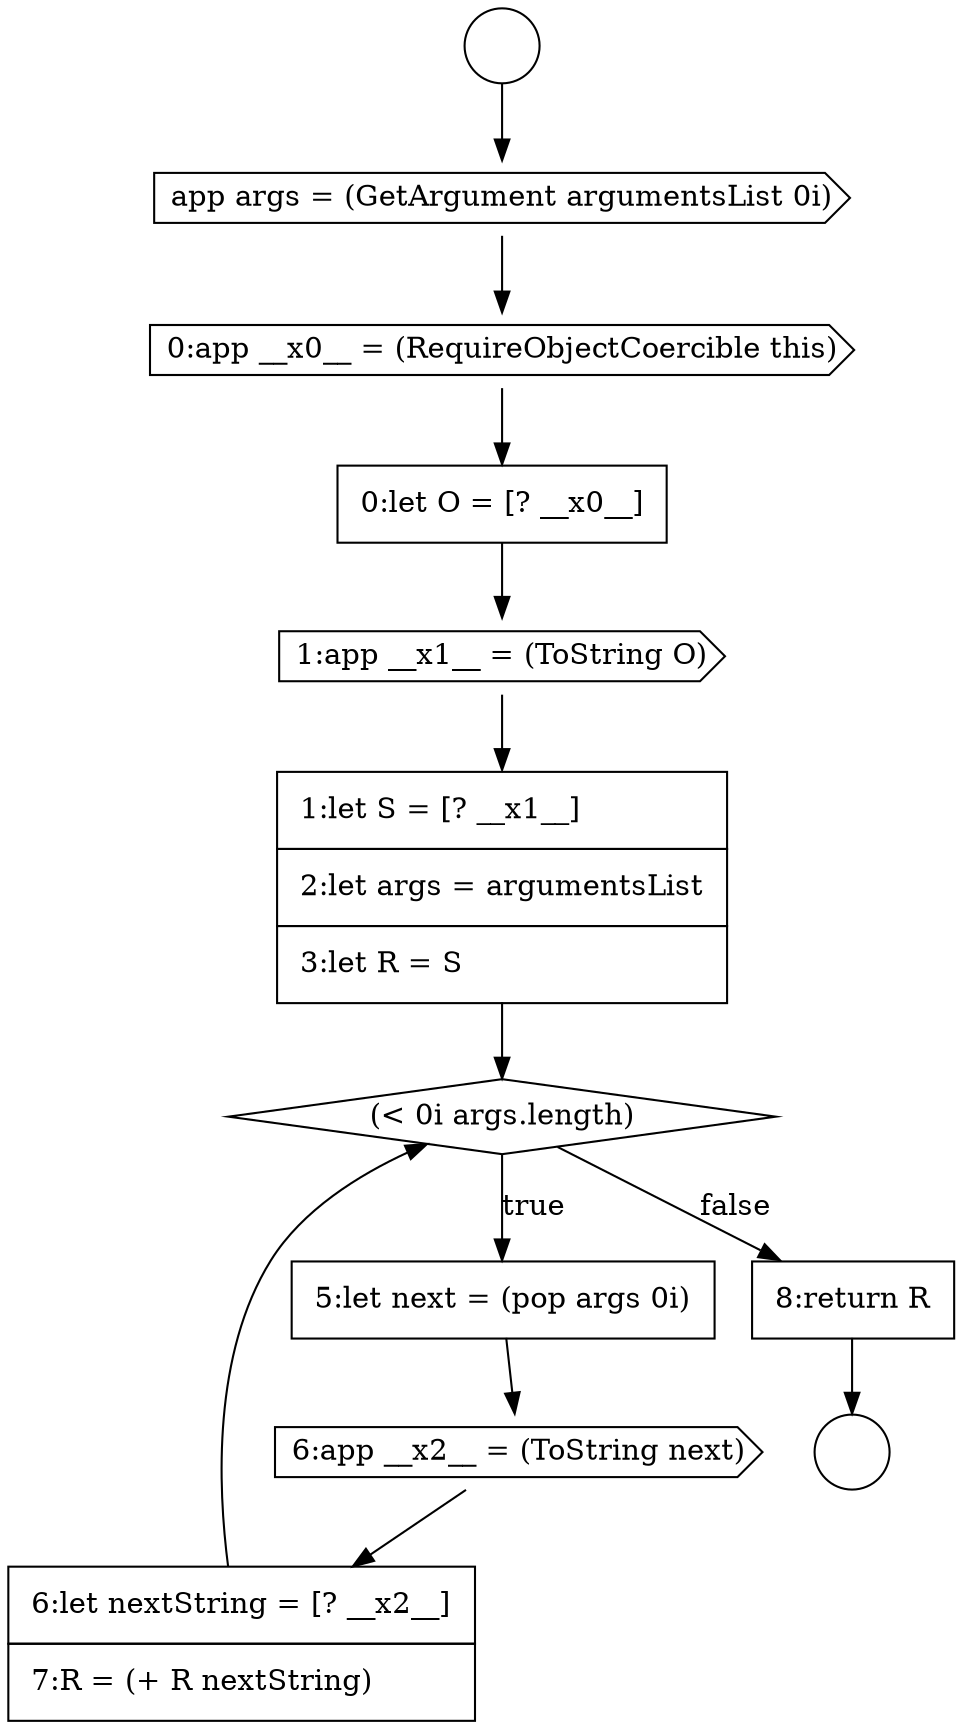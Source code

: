 digraph {
  node13177 [shape=circle label=" " color="black" fillcolor="white" style=filled]
  node13187 [shape=none, margin=0, label=<<font color="black">
    <table border="0" cellborder="1" cellspacing="0" cellpadding="10">
      <tr><td align="left">6:let nextString = [? __x2__]</td></tr>
      <tr><td align="left">7:R = (+ R nextString)</td></tr>
    </table>
  </font>> color="black" fillcolor="white" style=filled]
  node13179 [shape=cds, label=<<font color="black">app args = (GetArgument argumentsList 0i)</font>> color="black" fillcolor="white" style=filled]
  node13183 [shape=none, margin=0, label=<<font color="black">
    <table border="0" cellborder="1" cellspacing="0" cellpadding="10">
      <tr><td align="left">1:let S = [? __x1__]</td></tr>
      <tr><td align="left">2:let args = argumentsList</td></tr>
      <tr><td align="left">3:let R = S</td></tr>
    </table>
  </font>> color="black" fillcolor="white" style=filled]
  node13186 [shape=cds, label=<<font color="black">6:app __x2__ = (ToString next)</font>> color="black" fillcolor="white" style=filled]
  node13180 [shape=cds, label=<<font color="black">0:app __x0__ = (RequireObjectCoercible this)</font>> color="black" fillcolor="white" style=filled]
  node13184 [shape=diamond, label=<<font color="black">(&lt; 0i args.length)</font>> color="black" fillcolor="white" style=filled]
  node13181 [shape=none, margin=0, label=<<font color="black">
    <table border="0" cellborder="1" cellspacing="0" cellpadding="10">
      <tr><td align="left">0:let O = [? __x0__]</td></tr>
    </table>
  </font>> color="black" fillcolor="white" style=filled]
  node13185 [shape=none, margin=0, label=<<font color="black">
    <table border="0" cellborder="1" cellspacing="0" cellpadding="10">
      <tr><td align="left">5:let next = (pop args 0i)</td></tr>
    </table>
  </font>> color="black" fillcolor="white" style=filled]
  node13178 [shape=circle label=" " color="black" fillcolor="white" style=filled]
  node13188 [shape=none, margin=0, label=<<font color="black">
    <table border="0" cellborder="1" cellspacing="0" cellpadding="10">
      <tr><td align="left">8:return R</td></tr>
    </table>
  </font>> color="black" fillcolor="white" style=filled]
  node13182 [shape=cds, label=<<font color="black">1:app __x1__ = (ToString O)</font>> color="black" fillcolor="white" style=filled]
  node13188 -> node13178 [ color="black"]
  node13181 -> node13182 [ color="black"]
  node13185 -> node13186 [ color="black"]
  node13179 -> node13180 [ color="black"]
  node13177 -> node13179 [ color="black"]
  node13184 -> node13185 [label=<<font color="black">true</font>> color="black"]
  node13184 -> node13188 [label=<<font color="black">false</font>> color="black"]
  node13186 -> node13187 [ color="black"]
  node13180 -> node13181 [ color="black"]
  node13187 -> node13184 [ color="black"]
  node13182 -> node13183 [ color="black"]
  node13183 -> node13184 [ color="black"]
}

